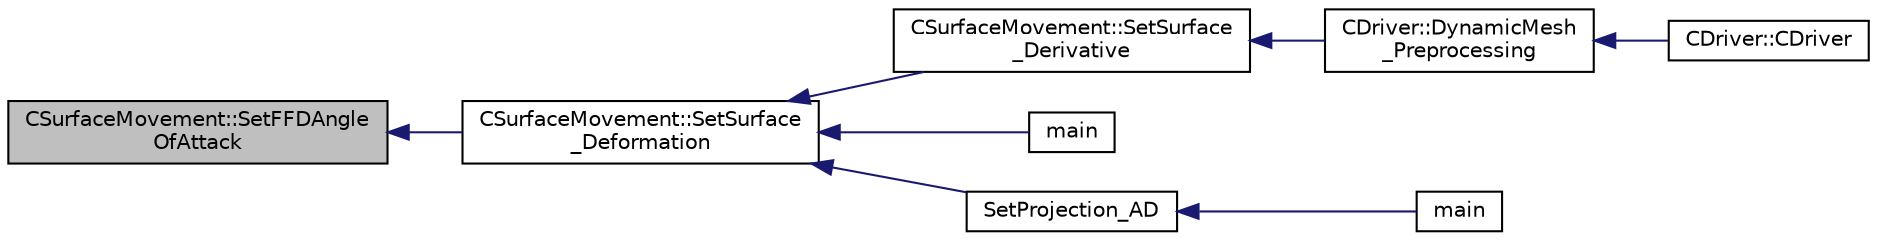 digraph "CSurfaceMovement::SetFFDAngleOfAttack"
{
  edge [fontname="Helvetica",fontsize="10",labelfontname="Helvetica",labelfontsize="10"];
  node [fontname="Helvetica",fontsize="10",shape=record];
  rankdir="LR";
  Node459 [label="CSurfaceMovement::SetFFDAngle\lOfAttack",height=0.2,width=0.4,color="black", fillcolor="grey75", style="filled", fontcolor="black"];
  Node459 -> Node460 [dir="back",color="midnightblue",fontsize="10",style="solid",fontname="Helvetica"];
  Node460 [label="CSurfaceMovement::SetSurface\l_Deformation",height=0.2,width=0.4,color="black", fillcolor="white", style="filled",URL="$class_c_surface_movement.html#a23bec9fbe1bcd7f6117100de93381ac3",tooltip="Set the surface/boundary deformation. "];
  Node460 -> Node461 [dir="back",color="midnightblue",fontsize="10",style="solid",fontname="Helvetica"];
  Node461 [label="CSurfaceMovement::SetSurface\l_Derivative",height=0.2,width=0.4,color="black", fillcolor="white", style="filled",URL="$class_c_surface_movement.html#af6aac73d04565bf6e9b81305b66e97e7",tooltip="Set derivatives of the surface/boundary deformation. "];
  Node461 -> Node462 [dir="back",color="midnightblue",fontsize="10",style="solid",fontname="Helvetica"];
  Node462 [label="CDriver::DynamicMesh\l_Preprocessing",height=0.2,width=0.4,color="black", fillcolor="white", style="filled",URL="$class_c_driver.html#af585d91d9c08dbddcc2b3e67dd5f5af9",tooltip="GridMovement_Preprocessing. "];
  Node462 -> Node463 [dir="back",color="midnightblue",fontsize="10",style="solid",fontname="Helvetica"];
  Node463 [label="CDriver::CDriver",height=0.2,width=0.4,color="black", fillcolor="white", style="filled",URL="$class_c_driver.html#a3fca4a013a6efa9bbb38fe78a86b5f3d",tooltip="Constructor of the class. "];
  Node460 -> Node464 [dir="back",color="midnightblue",fontsize="10",style="solid",fontname="Helvetica"];
  Node464 [label="main",height=0.2,width=0.4,color="black", fillcolor="white", style="filled",URL="$_s_u2___d_e_f_8cpp.html#a0ddf1224851353fc92bfbff6f499fa97"];
  Node460 -> Node465 [dir="back",color="midnightblue",fontsize="10",style="solid",fontname="Helvetica"];
  Node465 [label="SetProjection_AD",height=0.2,width=0.4,color="black", fillcolor="white", style="filled",URL="$_s_u2___d_o_t_8cpp.html#a3fceed882e8eb3d6796c8e8396af7d87",tooltip="Projection of the surface sensitivity using algorithmic differentiation (AD). "];
  Node465 -> Node466 [dir="back",color="midnightblue",fontsize="10",style="solid",fontname="Helvetica"];
  Node466 [label="main",height=0.2,width=0.4,color="black", fillcolor="white", style="filled",URL="$_s_u2___d_o_t_8cpp.html#a0ddf1224851353fc92bfbff6f499fa97"];
}
